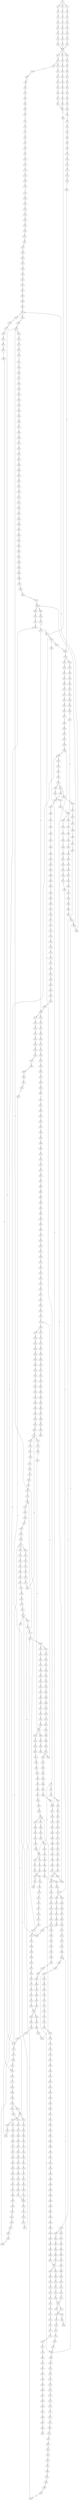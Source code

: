 strict digraph  {
	S0 -> S1 [ label = A ];
	S0 -> S2 [ label = G ];
	S0 -> S3 [ label = C ];
	S1 -> S4 [ label = A ];
	S2 -> S5 [ label = A ];
	S3 -> S6 [ label = A ];
	S4 -> S7 [ label = G ];
	S5 -> S8 [ label = G ];
	S6 -> S9 [ label = G ];
	S7 -> S10 [ label = C ];
	S8 -> S11 [ label = C ];
	S9 -> S12 [ label = C ];
	S10 -> S13 [ label = G ];
	S11 -> S14 [ label = G ];
	S12 -> S15 [ label = G ];
	S13 -> S16 [ label = A ];
	S14 -> S17 [ label = A ];
	S15 -> S18 [ label = A ];
	S16 -> S19 [ label = G ];
	S17 -> S20 [ label = G ];
	S18 -> S21 [ label = G ];
	S19 -> S22 [ label = T ];
	S20 -> S23 [ label = T ];
	S21 -> S24 [ label = T ];
	S22 -> S25 [ label = C ];
	S23 -> S25 [ label = C ];
	S24 -> S25 [ label = C ];
	S25 -> S26 [ label = C ];
	S25 -> S27 [ label = G ];
	S25 -> S28 [ label = T ];
	S26 -> S29 [ label = C ];
	S27 -> S30 [ label = A ];
	S28 -> S31 [ label = C ];
	S29 -> S32 [ label = T ];
	S29 -> S33 [ label = G ];
	S30 -> S34 [ label = A ];
	S31 -> S35 [ label = G ];
	S32 -> S36 [ label = C ];
	S33 -> S37 [ label = C ];
	S34 -> S38 [ label = C ];
	S35 -> S39 [ label = T ];
	S36 -> S40 [ label = C ];
	S37 -> S41 [ label = C ];
	S38 -> S42 [ label = C ];
	S39 -> S43 [ label = C ];
	S40 -> S44 [ label = G ];
	S41 -> S45 [ label = T ];
	S42 -> S46 [ label = T ];
	S43 -> S47 [ label = T ];
	S44 -> S48 [ label = G ];
	S45 -> S49 [ label = G ];
	S46 -> S50 [ label = G ];
	S47 -> S51 [ label = G ];
	S48 -> S52 [ label = T ];
	S49 -> S53 [ label = T ];
	S50 -> S54 [ label = T ];
	S51 -> S55 [ label = T ];
	S52 -> S56 [ label = C ];
	S53 -> S57 [ label = C ];
	S54 -> S58 [ label = C ];
	S55 -> S59 [ label = T ];
	S56 -> S60 [ label = T ];
	S57 -> S61 [ label = G ];
	S58 -> S62 [ label = G ];
	S59 -> S63 [ label = C ];
	S60 -> S64 [ label = G ];
	S61 -> S65 [ label = C ];
	S62 -> S65 [ label = C ];
	S63 -> S66 [ label = C ];
	S64 -> S67 [ label = G ];
	S65 -> S68 [ label = G ];
	S66 -> S69 [ label = G ];
	S67 -> S70 [ label = A ];
	S68 -> S71 [ label = C ];
	S69 -> S72 [ label = T ];
	S70 -> S73 [ label = G ];
	S71 -> S74 [ label = G ];
	S71 -> S75 [ label = A ];
	S72 -> S76 [ label = G ];
	S73 -> S77 [ label = G ];
	S74 -> S78 [ label = A ];
	S75 -> S79 [ label = G ];
	S75 -> S80 [ label = A ];
	S76 -> S81 [ label = G ];
	S77 -> S82 [ label = G ];
	S78 -> S83 [ label = G ];
	S79 -> S84 [ label = C ];
	S80 -> S85 [ label = C ];
	S81 -> S86 [ label = C ];
	S82 -> S87 [ label = T ];
	S83 -> S88 [ label = C ];
	S84 -> S89 [ label = C ];
	S85 -> S90 [ label = C ];
	S86 -> S91 [ label = C ];
	S87 -> S92 [ label = G ];
	S88 -> S93 [ label = A ];
	S89 -> S94 [ label = G ];
	S90 -> S95 [ label = C ];
	S91 -> S96 [ label = C ];
	S92 -> S97 [ label = T ];
	S93 -> S98 [ label = G ];
	S94 -> S99 [ label = G ];
	S95 -> S100 [ label = G ];
	S96 -> S101 [ label = G ];
	S97 -> S102 [ label = T ];
	S98 -> S103 [ label = T ];
	S99 -> S104 [ label = T ];
	S100 -> S105 [ label = T ];
	S101 -> S106 [ label = T ];
	S102 -> S107 [ label = C ];
	S103 -> S108 [ label = G ];
	S104 -> S109 [ label = G ];
	S105 -> S110 [ label = A ];
	S106 -> S111 [ label = C ];
	S107 -> S112 [ label = C ];
	S108 -> S113 [ label = C ];
	S109 -> S114 [ label = A ];
	S109 -> S115 [ label = G ];
	S110 -> S116 [ label = C ];
	S111 -> S117 [ label = C ];
	S112 -> S118 [ label = A ];
	S113 -> S119 [ label = A ];
	S114 -> S120 [ label = C ];
	S115 -> S121 [ label = T ];
	S115 -> S122 [ label = A ];
	S116 -> S123 [ label = A ];
	S117 -> S124 [ label = A ];
	S118 -> S125 [ label = G ];
	S119 -> S126 [ label = A ];
	S120 -> S127 [ label = G ];
	S121 -> S128 [ label = G ];
	S121 -> S129 [ label = T ];
	S122 -> S130 [ label = A ];
	S123 -> S131 [ label = G ];
	S124 -> S132 [ label = G ];
	S125 -> S133 [ label = C ];
	S126 -> S134 [ label = C ];
	S127 -> S135 [ label = T ];
	S128 -> S136 [ label = G ];
	S129 -> S137 [ label = A ];
	S130 -> S138 [ label = G ];
	S131 -> S139 [ label = C ];
	S132 -> S140 [ label = T ];
	S133 -> S141 [ label = A ];
	S134 -> S142 [ label = A ];
	S135 -> S143 [ label = G ];
	S136 -> S144 [ label = A ];
	S137 -> S145 [ label = G ];
	S138 -> S146 [ label = A ];
	S139 -> S147 [ label = A ];
	S140 -> S148 [ label = A ];
	S141 -> S149 [ label = G ];
	S142 -> S150 [ label = G ];
	S143 -> S151 [ label = G ];
	S144 -> S152 [ label = A ];
	S145 -> S153 [ label = A ];
	S146 -> S154 [ label = A ];
	S147 -> S155 [ label = G ];
	S148 -> S156 [ label = G ];
	S149 -> S157 [ label = A ];
	S150 -> S158 [ label = C ];
	S151 -> S159 [ label = G ];
	S152 -> S160 [ label = C ];
	S153 -> S161 [ label = A ];
	S154 -> S162 [ label = C ];
	S155 -> S163 [ label = G ];
	S156 -> S164 [ label = G ];
	S156 -> S165 [ label = C ];
	S157 -> S166 [ label = T ];
	S158 -> S167 [ label = T ];
	S159 -> S168 [ label = T ];
	S160 -> S169 [ label = C ];
	S161 -> S170 [ label = G ];
	S162 -> S171 [ label = G ];
	S163 -> S172 [ label = T ];
	S164 -> S173 [ label = G ];
	S165 -> S174 [ label = T ];
	S166 -> S175 [ label = A ];
	S167 -> S176 [ label = A ];
	S168 -> S177 [ label = A ];
	S169 -> S178 [ label = T ];
	S170 -> S179 [ label = G ];
	S171 -> S180 [ label = G ];
	S172 -> S181 [ label = G ];
	S173 -> S182 [ label = T ];
	S174 -> S183 [ label = C ];
	S175 -> S184 [ label = A ];
	S176 -> S185 [ label = C ];
	S177 -> S186 [ label = C ];
	S178 -> S187 [ label = C ];
	S179 -> S188 [ label = G ];
	S180 -> S189 [ label = C ];
	S181 -> S190 [ label = C ];
	S182 -> S191 [ label = C ];
	S183 -> S192 [ label = C ];
	S184 -> S193 [ label = A ];
	S185 -> S194 [ label = G ];
	S186 -> S195 [ label = T ];
	S187 -> S196 [ label = G ];
	S188 -> S197 [ label = G ];
	S189 -> S198 [ label = A ];
	S190 -> S199 [ label = A ];
	S191 -> S200 [ label = A ];
	S192 -> S201 [ label = A ];
	S193 -> S202 [ label = A ];
	S194 -> S203 [ label = A ];
	S195 -> S204 [ label = A ];
	S196 -> S205 [ label = G ];
	S197 -> S206 [ label = T ];
	S197 -> S207 [ label = G ];
	S198 -> S208 [ label = C ];
	S199 -> S209 [ label = C ];
	S200 -> S210 [ label = C ];
	S201 -> S211 [ label = C ];
	S202 -> S212 [ label = A ];
	S203 -> S213 [ label = G ];
	S204 -> S214 [ label = T ];
	S205 -> S215 [ label = C ];
	S206 -> S216 [ label = C ];
	S207 -> S217 [ label = T ];
	S208 -> S218 [ label = C ];
	S208 -> S219 [ label = T ];
	S209 -> S220 [ label = G ];
	S210 -> S221 [ label = T ];
	S211 -> S222 [ label = C ];
	S212 -> S223 [ label = C ];
	S213 -> S224 [ label = A ];
	S214 -> S225 [ label = T ];
	S215 -> S226 [ label = A ];
	S216 -> S227 [ label = T ];
	S217 -> S228 [ label = C ];
	S218 -> S229 [ label = G ];
	S219 -> S230 [ label = G ];
	S220 -> S231 [ label = C ];
	S221 -> S232 [ label = C ];
	S222 -> S233 [ label = G ];
	S223 -> S234 [ label = T ];
	S224 -> S235 [ label = A ];
	S225 -> S236 [ label = G ];
	S226 -> S237 [ label = C ];
	S227 -> S238 [ label = C ];
	S228 -> S239 [ label = C ];
	S229 -> S240 [ label = A ];
	S229 -> S241 [ label = G ];
	S230 -> S242 [ label = G ];
	S231 -> S243 [ label = G ];
	S232 -> S244 [ label = G ];
	S233 -> S245 [ label = G ];
	S234 -> S246 [ label = T ];
	S235 -> S247 [ label = C ];
	S236 -> S248 [ label = G ];
	S237 -> S249 [ label = G ];
	S237 -> S250 [ label = C ];
	S238 -> S251 [ label = T ];
	S239 -> S252 [ label = G ];
	S240 -> S253 [ label = G ];
	S240 -> S254 [ label = A ];
	S241 -> S255 [ label = G ];
	S242 -> S256 [ label = G ];
	S243 -> S257 [ label = G ];
	S244 -> S258 [ label = C ];
	S245 -> S259 [ label = A ];
	S246 -> S260 [ label = T ];
	S247 -> S261 [ label = T ];
	S248 -> S262 [ label = A ];
	S249 -> S263 [ label = C ];
	S250 -> S229 [ label = G ];
	S251 -> S264 [ label = C ];
	S252 -> S265 [ label = C ];
	S252 -> S266 [ label = T ];
	S253 -> S267 [ label = T ];
	S254 -> S268 [ label = T ];
	S255 -> S269 [ label = A ];
	S256 -> S270 [ label = A ];
	S257 -> S271 [ label = T ];
	S258 -> S272 [ label = T ];
	S259 -> S273 [ label = C ];
	S260 -> S274 [ label = G ];
	S261 -> S275 [ label = G ];
	S262 -> S276 [ label = A ];
	S263 -> S277 [ label = G ];
	S264 -> S278 [ label = G ];
	S265 -> S279 [ label = C ];
	S266 -> S280 [ label = C ];
	S267 -> S281 [ label = C ];
	S268 -> S282 [ label = G ];
	S269 -> S283 [ label = A ];
	S270 -> S284 [ label = A ];
	S271 -> S285 [ label = G ];
	S272 -> S286 [ label = T ];
	S273 -> S287 [ label = G ];
	S274 -> S288 [ label = C ];
	S275 -> S289 [ label = G ];
	S276 -> S290 [ label = C ];
	S277 -> S291 [ label = C ];
	S278 -> S292 [ label = T ];
	S279 -> S293 [ label = G ];
	S280 -> S294 [ label = G ];
	S281 -> S295 [ label = C ];
	S282 -> S296 [ label = T ];
	S283 -> S297 [ label = T ];
	S284 -> S298 [ label = C ];
	S285 -> S299 [ label = C ];
	S286 -> S300 [ label = C ];
	S287 -> S301 [ label = C ];
	S287 -> S302 [ label = T ];
	S288 -> S303 [ label = C ];
	S289 -> S304 [ label = C ];
	S290 -> S305 [ label = G ];
	S291 -> S306 [ label = G ];
	S292 -> S307 [ label = G ];
	S293 -> S308 [ label = G ];
	S294 -> S309 [ label = G ];
	S295 -> S310 [ label = A ];
	S296 -> S311 [ label = A ];
	S297 -> S312 [ label = T ];
	S298 -> S313 [ label = T ];
	S299 -> S314 [ label = C ];
	S300 -> S315 [ label = A ];
	S301 -> S316 [ label = C ];
	S302 -> S317 [ label = C ];
	S303 -> S318 [ label = G ];
	S304 -> S319 [ label = G ];
	S305 -> S320 [ label = G ];
	S306 -> S321 [ label = C ];
	S306 -> S322 [ label = G ];
	S307 -> S323 [ label = G ];
	S308 -> S324 [ label = A ];
	S309 -> S325 [ label = A ];
	S310 -> S326 [ label = G ];
	S311 -> S327 [ label = G ];
	S312 -> S328 [ label = G ];
	S313 -> S329 [ label = G ];
	S314 -> S330 [ label = G ];
	S315 -> S331 [ label = T ];
	S316 -> S332 [ label = C ];
	S317 -> S333 [ label = G ];
	S318 -> S334 [ label = T ];
	S319 -> S335 [ label = C ];
	S320 -> S336 [ label = T ];
	S321 -> S337 [ label = G ];
	S322 -> S338 [ label = C ];
	S323 -> S339 [ label = T ];
	S324 -> S340 [ label = A ];
	S325 -> S341 [ label = A ];
	S326 -> S342 [ label = T ];
	S326 -> S343 [ label = C ];
	S327 -> S344 [ label = T ];
	S328 -> S345 [ label = A ];
	S329 -> S346 [ label = G ];
	S330 -> S347 [ label = C ];
	S331 -> S348 [ label = C ];
	S332 -> S349 [ label = A ];
	S333 -> S350 [ label = T ];
	S334 -> S351 [ label = A ];
	S335 -> S352 [ label = A ];
	S336 -> S353 [ label = A ];
	S337 -> S354 [ label = T ];
	S338 -> S355 [ label = T ];
	S339 -> S356 [ label = A ];
	S340 -> S357 [ label = C ];
	S341 -> S358 [ label = C ];
	S342 -> S148 [ label = A ];
	S343 -> S359 [ label = T ];
	S344 -> S360 [ label = T ];
	S345 -> S361 [ label = A ];
	S346 -> S362 [ label = A ];
	S347 -> S363 [ label = C ];
	S347 -> S364 [ label = A ];
	S348 -> S365 [ label = C ];
	S349 -> S366 [ label = T ];
	S350 -> S367 [ label = G ];
	S351 -> S368 [ label = G ];
	S352 -> S369 [ label = G ];
	S353 -> S370 [ label = C ];
	S354 -> S371 [ label = C ];
	S355 -> S372 [ label = G ];
	S356 -> S373 [ label = C ];
	S357 -> S374 [ label = T ];
	S358 -> S375 [ label = A ];
	S358 -> S376 [ label = T ];
	S359 -> S377 [ label = T ];
	S360 -> S378 [ label = T ];
	S361 -> S379 [ label = C ];
	S362 -> S380 [ label = C ];
	S363 -> S381 [ label = G ];
	S364 -> S382 [ label = A ];
	S365 -> S383 [ label = A ];
	S366 -> S384 [ label = C ];
	S367 -> S385 [ label = A ];
	S368 -> S386 [ label = C ];
	S369 -> S387 [ label = C ];
	S370 -> S388 [ label = G ];
	S371 -> S389 [ label = G ];
	S372 -> S390 [ label = G ];
	S373 -> S391 [ label = C ];
	S374 -> S392 [ label = G ];
	S375 -> S393 [ label = G ];
	S376 -> S394 [ label = A ];
	S377 -> S395 [ label = C ];
	S378 -> S396 [ label = C ];
	S379 -> S397 [ label = C ];
	S380 -> S398 [ label = C ];
	S381 -> S399 [ label = G ];
	S382 -> S400 [ label = C ];
	S383 -> S401 [ label = G ];
	S384 -> S402 [ label = G ];
	S385 -> S403 [ label = C ];
	S386 -> S404 [ label = C ];
	S387 -> S405 [ label = G ];
	S388 -> S406 [ label = A ];
	S389 -> S407 [ label = A ];
	S390 -> S408 [ label = A ];
	S391 -> S409 [ label = G ];
	S392 -> S410 [ label = C ];
	S393 -> S411 [ label = G ];
	S394 -> S412 [ label = C ];
	S395 -> S413 [ label = A ];
	S396 -> S414 [ label = A ];
	S397 -> S415 [ label = C ];
	S398 -> S416 [ label = C ];
	S399 -> S417 [ label = T ];
	S400 -> S418 [ label = C ];
	S401 -> S419 [ label = A ];
	S402 -> S420 [ label = T ];
	S403 -> S421 [ label = C ];
	S404 -> S422 [ label = G ];
	S405 -> S423 [ label = G ];
	S406 -> S424 [ label = A ];
	S407 -> S425 [ label = C ];
	S408 -> S426 [ label = A ];
	S409 -> S427 [ label = G ];
	S410 -> S428 [ label = A ];
	S411 -> S429 [ label = A ];
	S412 -> S430 [ label = A ];
	S413 -> S431 [ label = C ];
	S414 -> S432 [ label = C ];
	S415 -> S433 [ label = G ];
	S416 -> S434 [ label = G ];
	S417 -> S435 [ label = G ];
	S418 -> S436 [ label = A ];
	S419 -> S437 [ label = A ];
	S420 -> S438 [ label = C ];
	S421 -> S439 [ label = G ];
	S422 -> S440 [ label = G ];
	S422 -> S441 [ label = C ];
	S423 -> S442 [ label = G ];
	S424 -> S443 [ label = G ];
	S425 -> S444 [ label = G ];
	S426 -> S445 [ label = T ];
	S427 -> S446 [ label = T ];
	S428 -> S447 [ label = A ];
	S429 -> S448 [ label = A ];
	S430 -> S449 [ label = A ];
	S431 -> S450 [ label = G ];
	S432 -> S451 [ label = T ];
	S433 -> S452 [ label = T ];
	S434 -> S453 [ label = T ];
	S435 -> S115 [ label = G ];
	S436 -> S454 [ label = G ];
	S437 -> S455 [ label = C ];
	S438 -> S456 [ label = C ];
	S439 -> S457 [ label = G ];
	S440 -> S458 [ label = T ];
	S441 -> S459 [ label = T ];
	S442 -> S460 [ label = T ];
	S443 -> S461 [ label = A ];
	S444 -> S462 [ label = C ];
	S445 -> S463 [ label = G ];
	S446 -> S464 [ label = G ];
	S447 -> S465 [ label = C ];
	S448 -> S466 [ label = T ];
	S449 -> S467 [ label = C ];
	S450 -> S468 [ label = C ];
	S451 -> S469 [ label = C ];
	S452 -> S470 [ label = C ];
	S453 -> S471 [ label = C ];
	S454 -> S472 [ label = A ];
	S454 -> S473 [ label = T ];
	S455 -> S474 [ label = C ];
	S456 -> S475 [ label = T ];
	S457 -> S476 [ label = T ];
	S458 -> S109 [ label = G ];
	S459 -> S477 [ label = G ];
	S460 -> S478 [ label = G ];
	S461 -> S479 [ label = A ];
	S462 -> S480 [ label = G ];
	S463 -> S481 [ label = G ];
	S464 -> S482 [ label = G ];
	S465 -> S483 [ label = C ];
	S466 -> S484 [ label = A ];
	S467 -> S485 [ label = G ];
	S468 -> S486 [ label = C ];
	S469 -> S487 [ label = C ];
	S470 -> S488 [ label = T ];
	S471 -> S488 [ label = T ];
	S472 -> S489 [ label = A ];
	S473 -> S490 [ label = C ];
	S474 -> S491 [ label = A ];
	S474 -> S492 [ label = G ];
	S475 -> S493 [ label = C ];
	S476 -> S494 [ label = C ];
	S477 -> S495 [ label = G ];
	S478 -> S496 [ label = C ];
	S479 -> S497 [ label = G ];
	S480 -> S498 [ label = C ];
	S481 -> S499 [ label = G ];
	S482 -> S121 [ label = T ];
	S483 -> S500 [ label = A ];
	S484 -> S501 [ label = G ];
	S485 -> S502 [ label = A ];
	S486 -> S503 [ label = C ];
	S487 -> S504 [ label = T ];
	S488 -> S505 [ label = C ];
	S489 -> S506 [ label = C ];
	S490 -> S507 [ label = G ];
	S491 -> S508 [ label = G ];
	S491 -> S509 [ label = C ];
	S492 -> S510 [ label = G ];
	S493 -> S511 [ label = T ];
	S494 -> S512 [ label = G ];
	S495 -> S513 [ label = A ];
	S496 -> S514 [ label = C ];
	S497 -> S515 [ label = T ];
	S498 -> S516 [ label = C ];
	S499 -> S517 [ label = G ];
	S500 -> S454 [ label = G ];
	S501 -> S518 [ label = T ];
	S502 -> S519 [ label = A ];
	S503 -> S520 [ label = T ];
	S504 -> S521 [ label = T ];
	S505 -> S522 [ label = G ];
	S506 -> S523 [ label = A ];
	S507 -> S524 [ label = C ];
	S508 -> S525 [ label = A ];
	S509 -> S526 [ label = C ];
	S510 -> S527 [ label = A ];
	S511 -> S528 [ label = T ];
	S511 -> S529 [ label = G ];
	S512 -> S530 [ label = C ];
	S513 -> S531 [ label = A ];
	S514 -> S532 [ label = G ];
	S515 -> S533 [ label = G ];
	S516 -> S534 [ label = T ];
	S517 -> S535 [ label = T ];
	S518 -> S536 [ label = C ];
	S519 -> S537 [ label = A ];
	S520 -> S538 [ label = T ];
	S521 -> S539 [ label = T ];
	S522 -> S540 [ label = G ];
	S523 -> S541 [ label = G ];
	S524 -> S542 [ label = G ];
	S525 -> S543 [ label = C ];
	S526 -> S544 [ label = A ];
	S527 -> S545 [ label = C ];
	S528 -> S546 [ label = C ];
	S529 -> S547 [ label = T ];
	S530 -> S548 [ label = G ];
	S531 -> S549 [ label = G ];
	S532 -> S347 [ label = C ];
	S533 -> S550 [ label = T ];
	S534 -> S551 [ label = C ];
	S535 -> S552 [ label = C ];
	S536 -> S553 [ label = T ];
	S537 -> S554 [ label = A ];
	S538 -> S555 [ label = C ];
	S539 -> S556 [ label = C ];
	S540 -> S557 [ label = C ];
	S541 -> S558 [ label = C ];
	S542 -> S559 [ label = C ];
	S543 -> S560 [ label = T ];
	S544 -> S561 [ label = C ];
	S545 -> S287 [ label = G ];
	S546 -> S562 [ label = T ];
	S547 -> S563 [ label = C ];
	S548 -> S564 [ label = T ];
	S549 -> S565 [ label = A ];
	S550 -> S566 [ label = C ];
	S551 -> S567 [ label = G ];
	S552 -> S568 [ label = C ];
	S553 -> S569 [ label = C ];
	S554 -> S570 [ label = C ];
	S555 -> S571 [ label = A ];
	S556 -> S572 [ label = A ];
	S557 -> S573 [ label = A ];
	S558 -> S574 [ label = C ];
	S559 -> S75 [ label = A ];
	S560 -> S575 [ label = C ];
	S561 -> S576 [ label = C ];
	S562 -> S577 [ label = C ];
	S563 -> S578 [ label = G ];
	S564 -> S579 [ label = A ];
	S565 -> S154 [ label = A ];
	S566 -> S580 [ label = C ];
	S567 -> S581 [ label = G ];
	S568 -> S252 [ label = G ];
	S569 -> S582 [ label = T ];
	S570 -> S583 [ label = A ];
	S571 -> S584 [ label = T ];
	S572 -> S585 [ label = T ];
	S573 -> S237 [ label = C ];
	S574 -> S586 [ label = G ];
	S575 -> S587 [ label = C ];
	S576 -> S588 [ label = C ];
	S577 -> S589 [ label = G ];
	S578 -> S590 [ label = T ];
	S579 -> S591 [ label = G ];
	S580 -> S592 [ label = T ];
	S581 -> S593 [ label = G ];
	S582 -> S594 [ label = C ];
	S583 -> S595 [ label = G ];
	S584 -> S596 [ label = C ];
	S585 -> S597 [ label = C ];
	S586 -> S598 [ label = T ];
	S587 -> S599 [ label = C ];
	S588 -> S600 [ label = C ];
	S589 -> S601 [ label = G ];
	S590 -> S602 [ label = G ];
	S591 -> S603 [ label = C ];
	S592 -> S604 [ label = G ];
	S593 -> S605 [ label = C ];
	S594 -> S606 [ label = T ];
	S595 -> S607 [ label = A ];
	S596 -> S365 [ label = C ];
	S597 -> S608 [ label = C ];
	S598 -> S609 [ label = C ];
	S599 -> S610 [ label = A ];
	S600 -> S611 [ label = T ];
	S601 -> S612 [ label = A ];
	S602 -> S613 [ label = G ];
	S603 -> S614 [ label = C ];
	S604 -> S615 [ label = G ];
	S605 -> S616 [ label = T ];
	S606 -> S617 [ label = G ];
	S607 -> S618 [ label = A ];
	S608 -> S383 [ label = A ];
	S609 -> S619 [ label = C ];
	S610 -> S620 [ label = T ];
	S611 -> S621 [ label = T ];
	S612 -> S622 [ label = G ];
	S613 -> S623 [ label = T ];
	S614 -> S422 [ label = G ];
	S615 -> S624 [ label = C ];
	S616 -> S625 [ label = C ];
	S617 -> S626 [ label = A ];
	S618 -> S627 [ label = G ];
	S619 -> S628 [ label = T ];
	S620 -> S629 [ label = C ];
	S621 -> S630 [ label = C ];
	S622 -> S631 [ label = A ];
	S623 -> S356 [ label = A ];
	S624 -> S632 [ label = C ];
	S625 -> S633 [ label = A ];
	S626 -> S634 [ label = G ];
	S627 -> S635 [ label = G ];
	S628 -> S636 [ label = C ];
	S629 -> S637 [ label = T ];
	S630 -> S638 [ label = C ];
	S630 -> S639 [ label = G ];
	S631 -> S640 [ label = G ];
	S632 -> S641 [ label = T ];
	S633 -> S642 [ label = C ];
	S634 -> S643 [ label = T ];
	S635 -> S644 [ label = G ];
	S636 -> S511 [ label = T ];
	S637 -> S645 [ label = G ];
	S638 -> S646 [ label = T ];
	S639 -> S647 [ label = A ];
	S640 -> S648 [ label = G ];
	S641 -> S649 [ label = G ];
	S642 -> S650 [ label = G ];
	S643 -> S651 [ label = A ];
	S644 -> S197 [ label = G ];
	S645 -> S652 [ label = C ];
	S646 -> S653 [ label = G ];
	S647 -> S654 [ label = T ];
	S648 -> S655 [ label = T ];
	S649 -> S656 [ label = G ];
	S650 -> S657 [ label = T ];
	S652 -> S658 [ label = C ];
	S653 -> S659 [ label = T ];
	S654 -> S660 [ label = C ];
	S655 -> S661 [ label = C ];
	S656 -> S662 [ label = G ];
	S657 -> S663 [ label = C ];
	S658 -> S664 [ label = A ];
	S659 -> S665 [ label = C ];
	S660 -> S666 [ label = G ];
	S661 -> S667 [ label = C ];
	S662 -> S668 [ label = T ];
	S663 -> S669 [ label = C ];
	S664 -> S670 [ label = G ];
	S665 -> S671 [ label = C ];
	S666 -> S672 [ label = T ];
	S667 -> S673 [ label = C ];
	S668 -> S674 [ label = C ];
	S669 -> S675 [ label = A ];
	S670 -> S676 [ label = T ];
	S671 -> S677 [ label = T ];
	S672 -> S678 [ label = T ];
	S673 -> S679 [ label = A ];
	S673 -> S680 [ label = G ];
	S674 -> S681 [ label = C ];
	S675 -> S682 [ label = G ];
	S676 -> S683 [ label = C ];
	S677 -> S684 [ label = A ];
	S677 -> S685 [ label = T ];
	S678 -> S686 [ label = T ];
	S679 -> S687 [ label = G ];
	S680 -> S688 [ label = G ];
	S680 -> S689 [ label = A ];
	S681 -> S690 [ label = C ];
	S682 -> S691 [ label = C ];
	S683 -> S692 [ label = G ];
	S684 -> S693 [ label = C ];
	S685 -> S694 [ label = G ];
	S686 -> S695 [ label = G ];
	S687 -> S696 [ label = A ];
	S688 -> S697 [ label = A ];
	S689 -> S698 [ label = G ];
	S689 -> S699 [ label = A ];
	S690 -> S700 [ label = G ];
	S691 -> S359 [ label = T ];
	S692 -> S701 [ label = T ];
	S693 -> S702 [ label = T ];
	S694 -> S703 [ label = T ];
	S695 -> S704 [ label = T ];
	S696 -> S705 [ label = G ];
	S697 -> S706 [ label = G ];
	S698 -> S707 [ label = T ];
	S699 -> S708 [ label = G ];
	S700 -> S689 [ label = A ];
	S701 -> S709 [ label = A ];
	S702 -> S710 [ label = A ];
	S703 -> S711 [ label = A ];
	S704 -> S712 [ label = A ];
	S705 -> S713 [ label = C ];
	S706 -> S714 [ label = G ];
	S707 -> S715 [ label = C ];
	S708 -> S716 [ label = T ];
	S709 -> S717 [ label = A ];
	S710 -> S718 [ label = C ];
	S711 -> S719 [ label = G ];
	S712 -> S720 [ label = G ];
	S713 -> S721 [ label = C ];
	S714 -> S722 [ label = C ];
	S715 -> S295 [ label = C ];
	S716 -> S723 [ label = C ];
	S717 -> S724 [ label = G ];
	S718 -> S725 [ label = C ];
	S719 -> S726 [ label = G ];
	S720 -> S727 [ label = G ];
	S721 -> S728 [ label = A ];
	S722 -> S729 [ label = G ];
	S723 -> S730 [ label = G ];
	S724 -> S731 [ label = A ];
	S725 -> S732 [ label = A ];
	S726 -> S733 [ label = A ];
	S727 -> S733 [ label = A ];
	S728 -> S734 [ label = C ];
	S729 -> S735 [ label = T ];
	S730 -> S736 [ label = C ];
	S730 -> S737 [ label = A ];
	S731 -> S738 [ label = C ];
	S732 -> S739 [ label = G ];
	S733 -> S740 [ label = G ];
	S733 -> S741 [ label = A ];
	S734 -> S742 [ label = G ];
	S735 -> S743 [ label = G ];
	S736 -> S744 [ label = G ];
	S737 -> S745 [ label = G ];
	S738 -> S746 [ label = G ];
	S739 -> S747 [ label = G ];
	S740 -> S748 [ label = A ];
	S741 -> S749 [ label = A ];
	S742 -> S750 [ label = G ];
	S743 -> S751 [ label = G ];
	S744 -> S752 [ label = G ];
	S745 -> S753 [ label = G ];
	S746 -> S754 [ label = G ];
	S747 -> S755 [ label = A ];
	S748 -> S756 [ label = G ];
	S749 -> S757 [ label = G ];
	S750 -> S758 [ label = T ];
	S751 -> S759 [ label = T ];
	S752 -> S760 [ label = C ];
	S753 -> S761 [ label = T ];
	S754 -> S762 [ label = C ];
	S755 -> S763 [ label = G ];
	S756 -> S764 [ label = G ];
	S757 -> S765 [ label = G ];
	S758 -> S766 [ label = T ];
	S759 -> S767 [ label = A ];
	S760 -> S768 [ label = T ];
	S761 -> S769 [ label = A ];
	S762 -> S770 [ label = T ];
	S763 -> S771 [ label = A ];
	S764 -> S655 [ label = T ];
	S765 -> S772 [ label = T ];
	S766 -> S773 [ label = A ];
	S767 -> S774 [ label = T ];
	S768 -> S775 [ label = A ];
	S769 -> S776 [ label = T ];
	S770 -> S777 [ label = C ];
	S771 -> S778 [ label = G ];
	S772 -> S779 [ label = C ];
	S773 -> S780 [ label = C ];
	S774 -> S781 [ label = G ];
	S775 -> S782 [ label = T ];
	S776 -> S783 [ label = A ];
	S777 -> S784 [ label = T ];
	S778 -> S785 [ label = T ];
	S779 -> S786 [ label = C ];
	S780 -> S787 [ label = T ];
	S781 -> S788 [ label = A ];
	S782 -> S789 [ label = A ];
	S783 -> S790 [ label = A ];
	S784 -> S791 [ label = C ];
	S785 -> S792 [ label = C ];
	S786 -> S793 [ label = C ];
	S787 -> S794 [ label = G ];
	S788 -> S795 [ label = G ];
	S789 -> S796 [ label = G ];
	S790 -> S797 [ label = G ];
	S791 -> S798 [ label = G ];
	S792 -> S799 [ label = A ];
	S793 -> S680 [ label = G ];
	S794 -> S800 [ label = C ];
	S795 -> S801 [ label = C ];
	S796 -> S802 [ label = T ];
	S797 -> S803 [ label = T ];
	S798 -> S804 [ label = A ];
	S799 -> S805 [ label = G ];
	S800 -> S806 [ label = A ];
	S801 -> S807 [ label = G ];
	S802 -> S808 [ label = A ];
	S803 -> S809 [ label = C ];
	S804 -> S810 [ label = A ];
	S805 -> S811 [ label = G ];
	S806 -> S812 [ label = G ];
	S807 -> S813 [ label = G ];
	S808 -> S814 [ label = G ];
	S809 -> S815 [ label = G ];
	S810 -> S816 [ label = G ];
	S811 -> S817 [ label = A ];
	S812 -> S818 [ label = A ];
	S813 -> S819 [ label = T ];
	S814 -> S820 [ label = C ];
	S815 -> S821 [ label = T ];
	S816 -> S822 [ label = T ];
	S817 -> S823 [ label = C ];
	S818 -> S824 [ label = C ];
	S819 -> S825 [ label = C ];
	S820 -> S826 [ label = C ];
	S821 -> S827 [ label = G ];
	S822 -> S828 [ label = C ];
	S823 -> S829 [ label = C ];
	S824 -> S830 [ label = G ];
	S825 -> S831 [ label = G ];
	S826 -> S832 [ label = G ];
	S827 -> S833 [ label = G ];
	S828 -> S730 [ label = G ];
	S829 -> S834 [ label = A ];
	S830 -> S835 [ label = G ];
	S831 -> S836 [ label = C ];
	S832 -> S837 [ label = A ];
	S833 -> S623 [ label = T ];
	S834 -> S838 [ label = G ];
	S835 -> S839 [ label = A ];
	S836 -> S840 [ label = A ];
	S837 -> S841 [ label = A ];
	S838 -> S842 [ label = T ];
	S839 -> S843 [ label = C ];
	S840 -> S844 [ label = C ];
	S841 -> S845 [ label = A ];
	S842 -> S846 [ label = C ];
	S843 -> S847 [ label = A ];
	S844 -> S848 [ label = G ];
	S845 -> S849 [ label = C ];
	S846 -> S850 [ label = T ];
	S847 -> S851 [ label = C ];
	S848 -> S852 [ label = C ];
	S849 -> S853 [ label = C ];
	S850 -> S854 [ label = C ];
	S851 -> S855 [ label = A ];
	S852 -> S856 [ label = G ];
	S853 -> S857 [ label = C ];
	S854 -> S858 [ label = T ];
	S855 -> S859 [ label = C ];
	S856 -> S291 [ label = C ];
	S857 -> S860 [ label = C ];
	S858 -> S861 [ label = G ];
	S859 -> S862 [ label = C ];
	S860 -> S863 [ label = G ];
	S861 -> S864 [ label = T ];
	S862 -> S865 [ label = T ];
	S863 -> S866 [ label = A ];
	S864 -> S867 [ label = A ];
	S865 -> S868 [ label = C ];
	S866 -> S869 [ label = C ];
	S868 -> S870 [ label = T ];
	S869 -> S871 [ label = T ];
	S870 -> S872 [ label = A ];
	S871 -> S873 [ label = A ];
	S872 -> S874 [ label = G ];
	S873 -> S875 [ label = G ];
	S874 -> S876 [ label = A ];
	S875 -> S877 [ label = A ];
	S876 -> S878 [ label = A ];
	S877 -> S879 [ label = A ];
	S878 -> S880 [ label = C ];
	S879 -> S881 [ label = T ];
	S880 -> S882 [ label = G ];
	S881 -> S883 [ label = C ];
	S882 -> S884 [ label = A ];
	S883 -> S885 [ label = G ];
	S884 -> S886 [ label = G ];
	S885 -> S887 [ label = G ];
	S886 -> S888 [ label = G ];
	S887 -> S889 [ label = G ];
	S888 -> S890 [ label = T ];
	S889 -> S891 [ label = T ];
	S890 -> S892 [ label = G ];
	S891 -> S893 [ label = A ];
	S892 -> S894 [ label = T ];
	S893 -> S895 [ label = T ];
	S894 -> S896 [ label = C ];
	S895 -> S897 [ label = C ];
	S896 -> S898 [ label = C ];
	S897 -> S899 [ label = C ];
	S898 -> S900 [ label = C ];
	S899 -> S901 [ label = C ];
	S900 -> S902 [ label = T ];
	S901 -> S903 [ label = G ];
	S902 -> S904 [ label = G ];
	S903 -> S905 [ label = A ];
	S904 -> S906 [ label = T ];
	S905 -> S907 [ label = A ];
	S906 -> S908 [ label = C ];
	S907 -> S909 [ label = A ];
	S908 -> S910 [ label = C ];
	S909 -> S911 [ label = G ];
	S910 -> S677 [ label = T ];
	S911 -> S912 [ label = T ];
	S912 -> S913 [ label = G ];
	S913 -> S914 [ label = T ];
	S914 -> S915 [ label = C ];
	S915 -> S916 [ label = G ];
	S916 -> S917 [ label = T ];
	S917 -> S918 [ label = C ];
	S918 -> S919 [ label = G ];
	S919 -> S920 [ label = G ];
	S920 -> S921 [ label = A ];
	S921 -> S341 [ label = A ];
}

